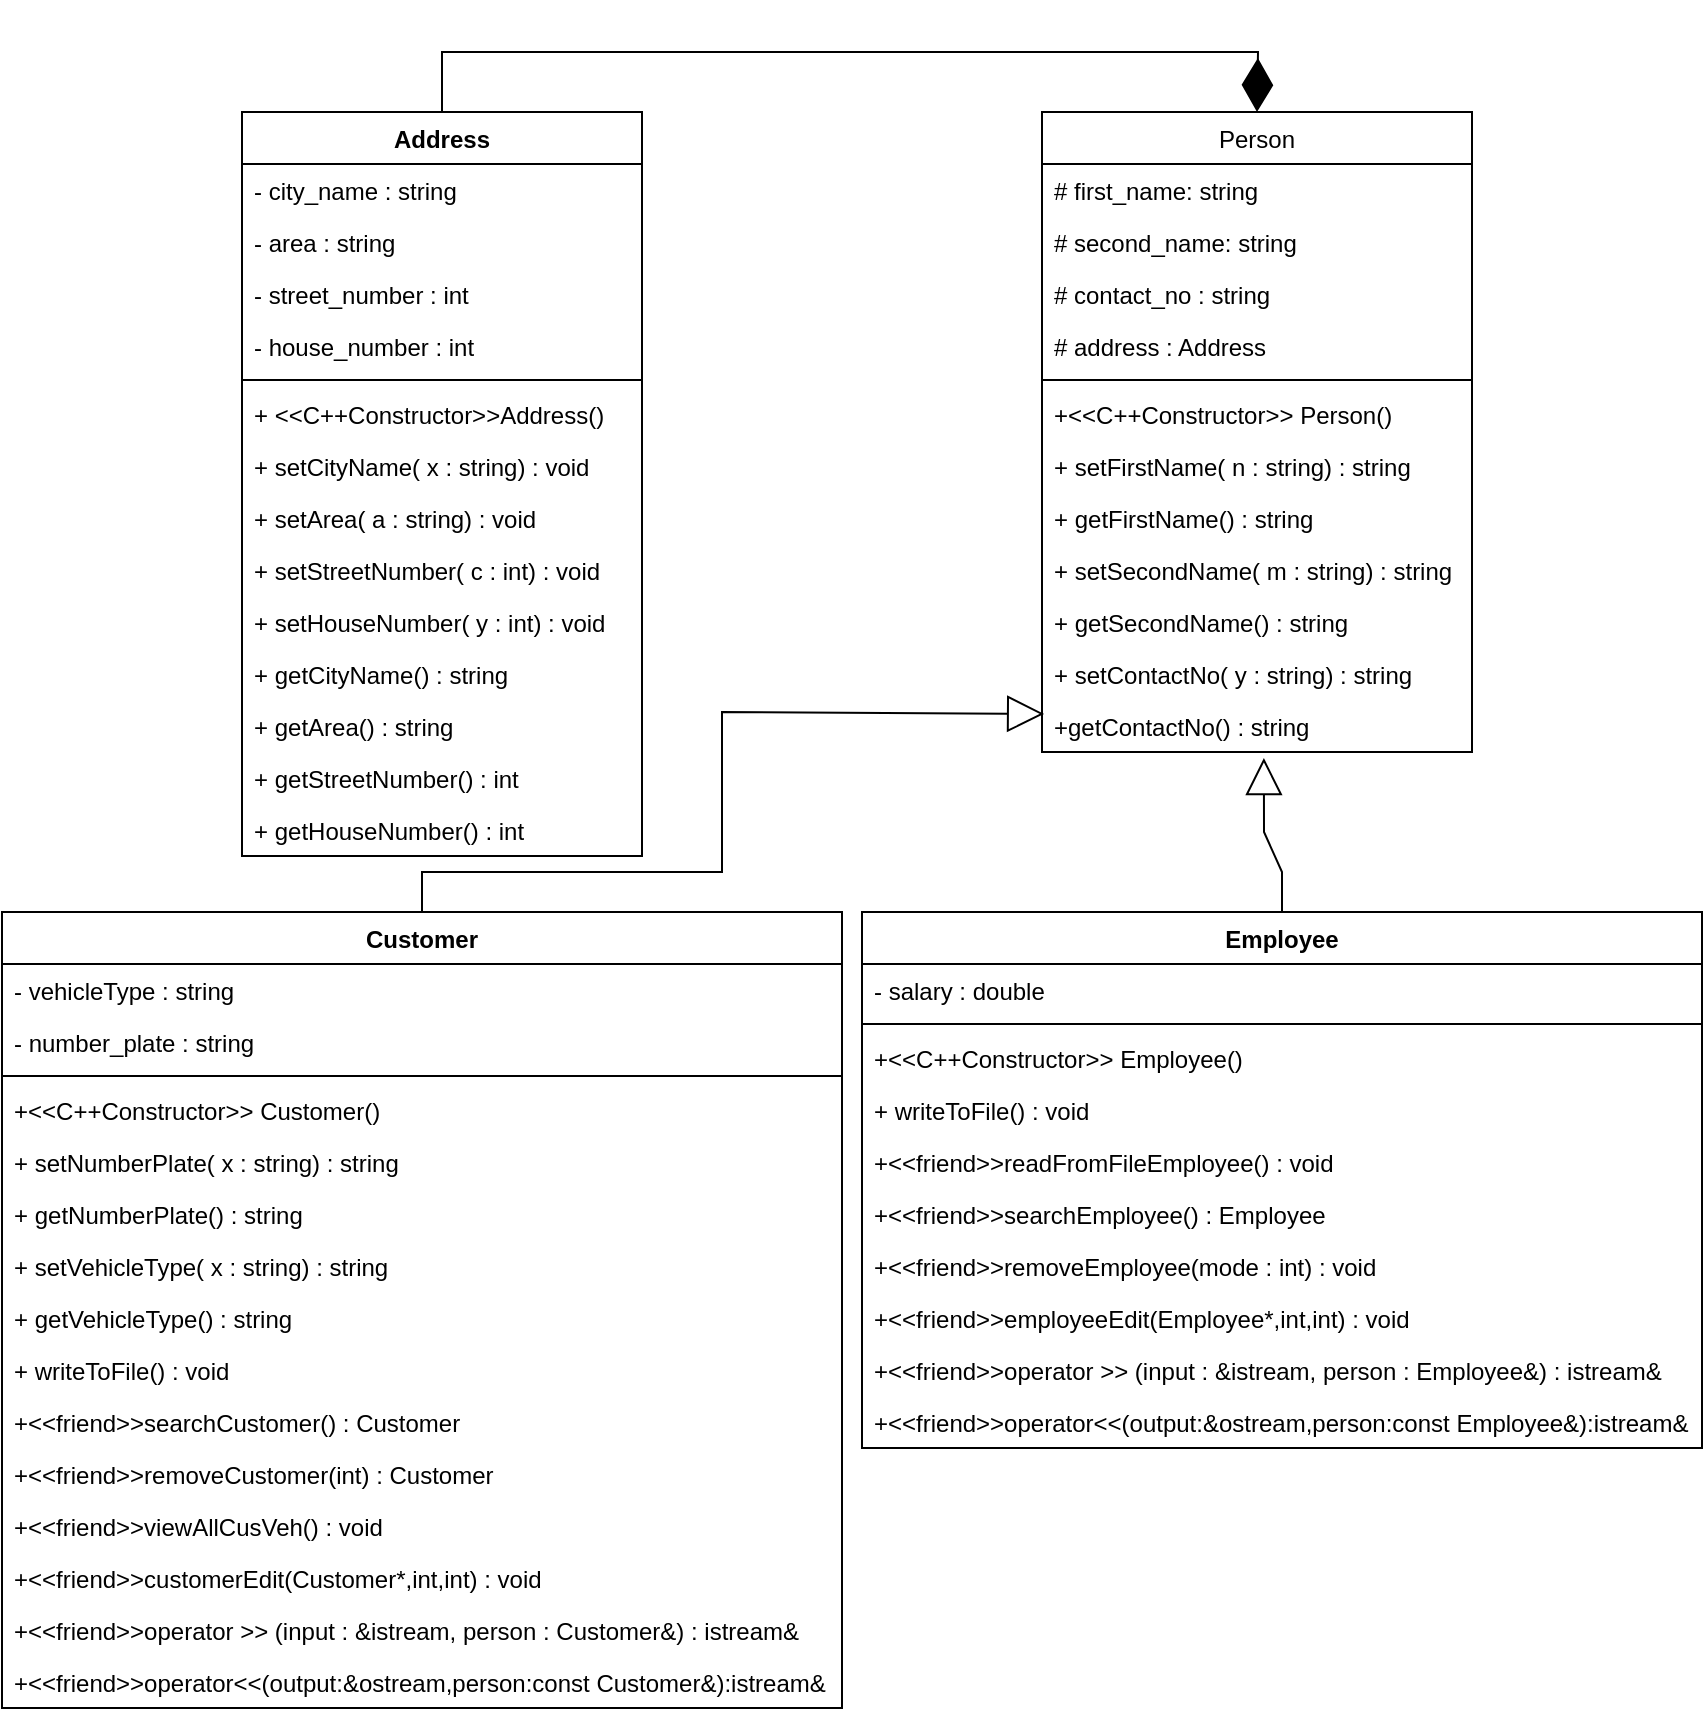 <mxfile version="20.8.23" type="device"><diagram name="Page-1" id="VHlgPHxm2xUgvauGyNl1"><mxGraphModel dx="1120" dy="1556" grid="1" gridSize="10" guides="1" tooltips="1" connect="1" arrows="1" fold="1" page="1" pageScale="1" pageWidth="850" pageHeight="1100" math="0" shadow="0"><root><mxCell id="0"/><mxCell id="1" parent="0"/><mxCell id="Lxy4fgmRPExz8HJ3d__N-5" value="Person" style="swimlane;fontStyle=0;childLayout=stackLayout;horizontal=1;startSize=26;fillColor=none;horizontalStack=0;resizeParent=1;resizeParentMax=0;resizeLast=0;collapsible=1;marginBottom=0;" parent="1" vertex="1"><mxGeometry x="520" y="40" width="215" height="320" as="geometry"/></mxCell><mxCell id="Lxy4fgmRPExz8HJ3d__N-6" value="# first_name: string" style="text;strokeColor=none;fillColor=none;align=left;verticalAlign=top;spacingLeft=4;spacingRight=4;overflow=hidden;rotatable=0;points=[[0,0.5],[1,0.5]];portConstraint=eastwest;" parent="Lxy4fgmRPExz8HJ3d__N-5" vertex="1"><mxGeometry y="26" width="215" height="26" as="geometry"/></mxCell><mxCell id="Lxy4fgmRPExz8HJ3d__N-7" value="# second_name: string" style="text;strokeColor=none;fillColor=none;align=left;verticalAlign=top;spacingLeft=4;spacingRight=4;overflow=hidden;rotatable=0;points=[[0,0.5],[1,0.5]];portConstraint=eastwest;" parent="Lxy4fgmRPExz8HJ3d__N-5" vertex="1"><mxGeometry y="52" width="215" height="26" as="geometry"/></mxCell><mxCell id="Lxy4fgmRPExz8HJ3d__N-8" value="# contact_no : string" style="text;strokeColor=none;fillColor=none;align=left;verticalAlign=top;spacingLeft=4;spacingRight=4;overflow=hidden;rotatable=0;points=[[0,0.5],[1,0.5]];portConstraint=eastwest;" parent="Lxy4fgmRPExz8HJ3d__N-5" vertex="1"><mxGeometry y="78" width="215" height="26" as="geometry"/></mxCell><mxCell id="Lxy4fgmRPExz8HJ3d__N-9" value="# address : Address" style="text;strokeColor=none;fillColor=none;align=left;verticalAlign=top;spacingLeft=4;spacingRight=4;overflow=hidden;rotatable=0;points=[[0,0.5],[1,0.5]];portConstraint=eastwest;" parent="Lxy4fgmRPExz8HJ3d__N-5" vertex="1"><mxGeometry y="104" width="215" height="26" as="geometry"/></mxCell><mxCell id="dQnHLFGkTID_D_1RUkAY-10" value="" style="line;strokeWidth=1;fillColor=none;align=left;verticalAlign=middle;spacingTop=-1;spacingLeft=3;spacingRight=3;rotatable=0;labelPosition=right;points=[];portConstraint=eastwest;strokeColor=inherit;" vertex="1" parent="Lxy4fgmRPExz8HJ3d__N-5"><mxGeometry y="130" width="215" height="8" as="geometry"/></mxCell><mxCell id="dQnHLFGkTID_D_1RUkAY-11" value="+&lt;&lt;C++Constructor&gt;&gt; Person()" style="text;strokeColor=none;fillColor=none;align=left;verticalAlign=top;spacingLeft=4;spacingRight=4;overflow=hidden;rotatable=0;points=[[0,0.5],[1,0.5]];portConstraint=eastwest;" vertex="1" parent="Lxy4fgmRPExz8HJ3d__N-5"><mxGeometry y="138" width="215" height="26" as="geometry"/></mxCell><mxCell id="dQnHLFGkTID_D_1RUkAY-14" value="+ setFirstName( n : string) : string" style="text;strokeColor=none;fillColor=none;align=left;verticalAlign=top;spacingLeft=4;spacingRight=4;overflow=hidden;rotatable=0;points=[[0,0.5],[1,0.5]];portConstraint=eastwest;" vertex="1" parent="Lxy4fgmRPExz8HJ3d__N-5"><mxGeometry y="164" width="215" height="26" as="geometry"/></mxCell><mxCell id="dQnHLFGkTID_D_1RUkAY-12" value="+ getFirstName() : string" style="text;strokeColor=none;fillColor=none;align=left;verticalAlign=top;spacingLeft=4;spacingRight=4;overflow=hidden;rotatable=0;points=[[0,0.5],[1,0.5]];portConstraint=eastwest;" vertex="1" parent="Lxy4fgmRPExz8HJ3d__N-5"><mxGeometry y="190" width="215" height="26" as="geometry"/></mxCell><mxCell id="dQnHLFGkTID_D_1RUkAY-13" value="+ setSecondName( m : string) : string" style="text;strokeColor=none;fillColor=none;align=left;verticalAlign=top;spacingLeft=4;spacingRight=4;overflow=hidden;rotatable=0;points=[[0,0.5],[1,0.5]];portConstraint=eastwest;" vertex="1" parent="Lxy4fgmRPExz8HJ3d__N-5"><mxGeometry y="216" width="215" height="26" as="geometry"/></mxCell><mxCell id="dQnHLFGkTID_D_1RUkAY-15" value="+ getSecondName() : string" style="text;strokeColor=none;fillColor=none;align=left;verticalAlign=top;spacingLeft=4;spacingRight=4;overflow=hidden;rotatable=0;points=[[0,0.5],[1,0.5]];portConstraint=eastwest;" vertex="1" parent="Lxy4fgmRPExz8HJ3d__N-5"><mxGeometry y="242" width="215" height="26" as="geometry"/></mxCell><mxCell id="dQnHLFGkTID_D_1RUkAY-16" value="+ setContactNo( y : string) : string" style="text;strokeColor=none;fillColor=none;align=left;verticalAlign=top;spacingLeft=4;spacingRight=4;overflow=hidden;rotatable=0;points=[[0,0.5],[1,0.5]];portConstraint=eastwest;" vertex="1" parent="Lxy4fgmRPExz8HJ3d__N-5"><mxGeometry y="268" width="215" height="26" as="geometry"/></mxCell><mxCell id="dQnHLFGkTID_D_1RUkAY-17" value="+getContactNo() : string" style="text;strokeColor=none;fillColor=none;align=left;verticalAlign=top;spacingLeft=4;spacingRight=4;overflow=hidden;rotatable=0;points=[[0,0.5],[1,0.5]];portConstraint=eastwest;" vertex="1" parent="Lxy4fgmRPExz8HJ3d__N-5"><mxGeometry y="294" width="215" height="26" as="geometry"/></mxCell><mxCell id="Lxy4fgmRPExz8HJ3d__N-10" value="Customer" style="swimlane;fontStyle=1;align=center;verticalAlign=top;childLayout=stackLayout;horizontal=1;startSize=26;horizontalStack=0;resizeParent=1;resizeParentMax=0;resizeLast=0;collapsible=1;marginBottom=0;" parent="1" vertex="1"><mxGeometry y="440" width="420" height="398" as="geometry"/></mxCell><mxCell id="Lxy4fgmRPExz8HJ3d__N-11" value="- vehicleType : string" style="text;strokeColor=none;fillColor=none;align=left;verticalAlign=top;spacingLeft=4;spacingRight=4;overflow=hidden;rotatable=0;points=[[0,0.5],[1,0.5]];portConstraint=eastwest;" parent="Lxy4fgmRPExz8HJ3d__N-10" vertex="1"><mxGeometry y="26" width="420" height="26" as="geometry"/></mxCell><mxCell id="dQnHLFGkTID_D_1RUkAY-19" value="- number_plate : string" style="text;strokeColor=none;fillColor=none;align=left;verticalAlign=top;spacingLeft=4;spacingRight=4;overflow=hidden;rotatable=0;points=[[0,0.5],[1,0.5]];portConstraint=eastwest;" vertex="1" parent="Lxy4fgmRPExz8HJ3d__N-10"><mxGeometry y="52" width="420" height="26" as="geometry"/></mxCell><mxCell id="Lxy4fgmRPExz8HJ3d__N-12" value="" style="line;strokeWidth=1;fillColor=none;align=left;verticalAlign=middle;spacingTop=-1;spacingLeft=3;spacingRight=3;rotatable=0;labelPosition=right;points=[];portConstraint=eastwest;strokeColor=inherit;" parent="Lxy4fgmRPExz8HJ3d__N-10" vertex="1"><mxGeometry y="78" width="420" height="8" as="geometry"/></mxCell><mxCell id="Lxy4fgmRPExz8HJ3d__N-13" value="+&lt;&lt;C++Constructor&gt;&gt; Customer()" style="text;strokeColor=none;fillColor=none;align=left;verticalAlign=top;spacingLeft=4;spacingRight=4;overflow=hidden;rotatable=0;points=[[0,0.5],[1,0.5]];portConstraint=eastwest;" parent="Lxy4fgmRPExz8HJ3d__N-10" vertex="1"><mxGeometry y="86" width="420" height="26" as="geometry"/></mxCell><mxCell id="dQnHLFGkTID_D_1RUkAY-20" value="+ setNumberPlate( x : string) : string" style="text;strokeColor=none;fillColor=none;align=left;verticalAlign=top;spacingLeft=4;spacingRight=4;overflow=hidden;rotatable=0;points=[[0,0.5],[1,0.5]];portConstraint=eastwest;" vertex="1" parent="Lxy4fgmRPExz8HJ3d__N-10"><mxGeometry y="112" width="420" height="26" as="geometry"/></mxCell><mxCell id="dQnHLFGkTID_D_1RUkAY-21" value="+ getNumberPlate() : string" style="text;strokeColor=none;fillColor=none;align=left;verticalAlign=top;spacingLeft=4;spacingRight=4;overflow=hidden;rotatable=0;points=[[0,0.5],[1,0.5]];portConstraint=eastwest;" vertex="1" parent="Lxy4fgmRPExz8HJ3d__N-10"><mxGeometry y="138" width="420" height="26" as="geometry"/></mxCell><mxCell id="dQnHLFGkTID_D_1RUkAY-22" value="+ setVehicleType( x : string) : string" style="text;strokeColor=none;fillColor=none;align=left;verticalAlign=top;spacingLeft=4;spacingRight=4;overflow=hidden;rotatable=0;points=[[0,0.5],[1,0.5]];portConstraint=eastwest;" vertex="1" parent="Lxy4fgmRPExz8HJ3d__N-10"><mxGeometry y="164" width="420" height="26" as="geometry"/></mxCell><mxCell id="dQnHLFGkTID_D_1RUkAY-23" value="+ getVehicleType() : string" style="text;strokeColor=none;fillColor=none;align=left;verticalAlign=top;spacingLeft=4;spacingRight=4;overflow=hidden;rotatable=0;points=[[0,0.5],[1,0.5]];portConstraint=eastwest;" vertex="1" parent="Lxy4fgmRPExz8HJ3d__N-10"><mxGeometry y="190" width="420" height="26" as="geometry"/></mxCell><mxCell id="dQnHLFGkTID_D_1RUkAY-24" value="+ writeToFile() : void" style="text;strokeColor=none;fillColor=none;align=left;verticalAlign=top;spacingLeft=4;spacingRight=4;overflow=hidden;rotatable=0;points=[[0,0.5],[1,0.5]];portConstraint=eastwest;" vertex="1" parent="Lxy4fgmRPExz8HJ3d__N-10"><mxGeometry y="216" width="420" height="26" as="geometry"/></mxCell><mxCell id="dQnHLFGkTID_D_1RUkAY-25" value="+&lt;&lt;friend&gt;&gt;searchCustomer() : Customer" style="text;strokeColor=none;fillColor=none;align=left;verticalAlign=top;spacingLeft=4;spacingRight=4;overflow=hidden;rotatable=0;points=[[0,0.5],[1,0.5]];portConstraint=eastwest;" vertex="1" parent="Lxy4fgmRPExz8HJ3d__N-10"><mxGeometry y="242" width="420" height="26" as="geometry"/></mxCell><mxCell id="dQnHLFGkTID_D_1RUkAY-26" value="+&lt;&lt;friend&gt;&gt;removeCustomer(int) : Customer" style="text;strokeColor=none;fillColor=none;align=left;verticalAlign=top;spacingLeft=4;spacingRight=4;overflow=hidden;rotatable=0;points=[[0,0.5],[1,0.5]];portConstraint=eastwest;" vertex="1" parent="Lxy4fgmRPExz8HJ3d__N-10"><mxGeometry y="268" width="420" height="26" as="geometry"/></mxCell><mxCell id="dQnHLFGkTID_D_1RUkAY-27" value="+&lt;&lt;friend&gt;&gt;viewAllCusVeh() : void" style="text;strokeColor=none;fillColor=none;align=left;verticalAlign=top;spacingLeft=4;spacingRight=4;overflow=hidden;rotatable=0;points=[[0,0.5],[1,0.5]];portConstraint=eastwest;" vertex="1" parent="Lxy4fgmRPExz8HJ3d__N-10"><mxGeometry y="294" width="420" height="26" as="geometry"/></mxCell><mxCell id="dQnHLFGkTID_D_1RUkAY-29" value="+&lt;&lt;friend&gt;&gt;customerEdit(Customer*,int,int) : void" style="text;strokeColor=none;fillColor=none;align=left;verticalAlign=top;spacingLeft=4;spacingRight=4;overflow=hidden;rotatable=0;points=[[0,0.5],[1,0.5]];portConstraint=eastwest;" vertex="1" parent="Lxy4fgmRPExz8HJ3d__N-10"><mxGeometry y="320" width="420" height="26" as="geometry"/></mxCell><mxCell id="dQnHLFGkTID_D_1RUkAY-30" value="+&lt;&lt;friend&gt;&gt;operator &gt;&gt; (input : &amp;istream, person : Customer&amp;) : istream&amp;" style="text;strokeColor=none;fillColor=none;align=left;verticalAlign=top;spacingLeft=4;spacingRight=4;overflow=hidden;rotatable=0;points=[[0,0.5],[1,0.5]];portConstraint=eastwest;" vertex="1" parent="Lxy4fgmRPExz8HJ3d__N-10"><mxGeometry y="346" width="420" height="26" as="geometry"/></mxCell><mxCell id="dQnHLFGkTID_D_1RUkAY-31" value="+&lt;&lt;friend&gt;&gt;operator&lt;&lt;(output:&amp;ostream,person:const Customer&amp;):istream&amp;" style="text;strokeColor=none;fillColor=none;align=left;verticalAlign=top;spacingLeft=4;spacingRight=4;overflow=hidden;rotatable=0;points=[[0,0.5],[1,0.5]];portConstraint=eastwest;" vertex="1" parent="Lxy4fgmRPExz8HJ3d__N-10"><mxGeometry y="372" width="420" height="26" as="geometry"/></mxCell><mxCell id="Lxy4fgmRPExz8HJ3d__N-18" value="Address" style="swimlane;fontStyle=1;align=center;verticalAlign=top;childLayout=stackLayout;horizontal=1;startSize=26;horizontalStack=0;resizeParent=1;resizeParentMax=0;resizeLast=0;collapsible=1;marginBottom=0;" parent="1" vertex="1"><mxGeometry x="120" y="40" width="200" height="372" as="geometry"/></mxCell><mxCell id="Lxy4fgmRPExz8HJ3d__N-19" value="- city_name : string" style="text;strokeColor=none;fillColor=none;align=left;verticalAlign=top;spacingLeft=4;spacingRight=4;overflow=hidden;rotatable=0;points=[[0,0.5],[1,0.5]];portConstraint=eastwest;" parent="Lxy4fgmRPExz8HJ3d__N-18" vertex="1"><mxGeometry y="26" width="200" height="26" as="geometry"/></mxCell><mxCell id="Lxy4fgmRPExz8HJ3d__N-23" value="- area : string" style="text;strokeColor=none;fillColor=none;align=left;verticalAlign=top;spacingLeft=4;spacingRight=4;overflow=hidden;rotatable=0;points=[[0,0.5],[1,0.5]];portConstraint=eastwest;" parent="Lxy4fgmRPExz8HJ3d__N-18" vertex="1"><mxGeometry y="52" width="200" height="26" as="geometry"/></mxCell><mxCell id="Lxy4fgmRPExz8HJ3d__N-24" value="- street_number : int&#10;" style="text;strokeColor=none;fillColor=none;align=left;verticalAlign=top;spacingLeft=4;spacingRight=4;overflow=hidden;rotatable=0;points=[[0,0.5],[1,0.5]];portConstraint=eastwest;" parent="Lxy4fgmRPExz8HJ3d__N-18" vertex="1"><mxGeometry y="78" width="200" height="26" as="geometry"/></mxCell><mxCell id="Lxy4fgmRPExz8HJ3d__N-25" value="- house_number : int&#10;" style="text;strokeColor=none;fillColor=none;align=left;verticalAlign=top;spacingLeft=4;spacingRight=4;overflow=hidden;rotatable=0;points=[[0,0.5],[1,0.5]];portConstraint=eastwest;" parent="Lxy4fgmRPExz8HJ3d__N-18" vertex="1"><mxGeometry y="104" width="200" height="26" as="geometry"/></mxCell><mxCell id="Lxy4fgmRPExz8HJ3d__N-20" value="" style="line;strokeWidth=1;fillColor=none;align=left;verticalAlign=middle;spacingTop=-1;spacingLeft=3;spacingRight=3;rotatable=0;labelPosition=right;points=[];portConstraint=eastwest;strokeColor=inherit;" parent="Lxy4fgmRPExz8HJ3d__N-18" vertex="1"><mxGeometry y="130" width="200" height="8" as="geometry"/></mxCell><mxCell id="Lxy4fgmRPExz8HJ3d__N-21" value="+ &lt;&lt;C++Constructor&gt;&gt;Address()" style="text;strokeColor=none;fillColor=none;align=left;verticalAlign=top;spacingLeft=4;spacingRight=4;overflow=hidden;rotatable=0;points=[[0,0.5],[1,0.5]];portConstraint=eastwest;" parent="Lxy4fgmRPExz8HJ3d__N-18" vertex="1"><mxGeometry y="138" width="200" height="26" as="geometry"/></mxCell><mxCell id="dQnHLFGkTID_D_1RUkAY-2" value="+ setCityName( x : string) : void" style="text;strokeColor=none;fillColor=none;align=left;verticalAlign=top;spacingLeft=4;spacingRight=4;overflow=hidden;rotatable=0;points=[[0,0.5],[1,0.5]];portConstraint=eastwest;" vertex="1" parent="Lxy4fgmRPExz8HJ3d__N-18"><mxGeometry y="164" width="200" height="26" as="geometry"/></mxCell><mxCell id="dQnHLFGkTID_D_1RUkAY-3" value="+ setArea( a : string) : void" style="text;strokeColor=none;fillColor=none;align=left;verticalAlign=top;spacingLeft=4;spacingRight=4;overflow=hidden;rotatable=0;points=[[0,0.5],[1,0.5]];portConstraint=eastwest;" vertex="1" parent="Lxy4fgmRPExz8HJ3d__N-18"><mxGeometry y="190" width="200" height="26" as="geometry"/></mxCell><mxCell id="dQnHLFGkTID_D_1RUkAY-4" value="+ setStreetNumber( c : int) : void" style="text;strokeColor=none;fillColor=none;align=left;verticalAlign=top;spacingLeft=4;spacingRight=4;overflow=hidden;rotatable=0;points=[[0,0.5],[1,0.5]];portConstraint=eastwest;" vertex="1" parent="Lxy4fgmRPExz8HJ3d__N-18"><mxGeometry y="216" width="200" height="26" as="geometry"/></mxCell><mxCell id="dQnHLFGkTID_D_1RUkAY-5" value="+ setHouseNumber( y : int) : void" style="text;strokeColor=none;fillColor=none;align=left;verticalAlign=top;spacingLeft=4;spacingRight=4;overflow=hidden;rotatable=0;points=[[0,0.5],[1,0.5]];portConstraint=eastwest;" vertex="1" parent="Lxy4fgmRPExz8HJ3d__N-18"><mxGeometry y="242" width="200" height="26" as="geometry"/></mxCell><mxCell id="dQnHLFGkTID_D_1RUkAY-6" value="+ getCityName() : string" style="text;strokeColor=none;fillColor=none;align=left;verticalAlign=top;spacingLeft=4;spacingRight=4;overflow=hidden;rotatable=0;points=[[0,0.5],[1,0.5]];portConstraint=eastwest;" vertex="1" parent="Lxy4fgmRPExz8HJ3d__N-18"><mxGeometry y="268" width="200" height="26" as="geometry"/></mxCell><mxCell id="dQnHLFGkTID_D_1RUkAY-7" value="+ getArea() : string" style="text;strokeColor=none;fillColor=none;align=left;verticalAlign=top;spacingLeft=4;spacingRight=4;overflow=hidden;rotatable=0;points=[[0,0.5],[1,0.5]];portConstraint=eastwest;" vertex="1" parent="Lxy4fgmRPExz8HJ3d__N-18"><mxGeometry y="294" width="200" height="26" as="geometry"/></mxCell><mxCell id="dQnHLFGkTID_D_1RUkAY-8" value="+ getStreetNumber() : int" style="text;strokeColor=none;fillColor=none;align=left;verticalAlign=top;spacingLeft=4;spacingRight=4;overflow=hidden;rotatable=0;points=[[0,0.5],[1,0.5]];portConstraint=eastwest;" vertex="1" parent="Lxy4fgmRPExz8HJ3d__N-18"><mxGeometry y="320" width="200" height="26" as="geometry"/></mxCell><mxCell id="dQnHLFGkTID_D_1RUkAY-9" value="+ getHouseNumber() : int" style="text;strokeColor=none;fillColor=none;align=left;verticalAlign=top;spacingLeft=4;spacingRight=4;overflow=hidden;rotatable=0;points=[[0,0.5],[1,0.5]];portConstraint=eastwest;" vertex="1" parent="Lxy4fgmRPExz8HJ3d__N-18"><mxGeometry y="346" width="200" height="26" as="geometry"/></mxCell><mxCell id="dQnHLFGkTID_D_1RUkAY-18" value="" style="endArrow=diamondThin;endFill=1;endSize=24;html=1;rounded=0;exitX=0.5;exitY=0;exitDx=0;exitDy=0;entryX=0.5;entryY=0;entryDx=0;entryDy=0;" edge="1" parent="1" source="Lxy4fgmRPExz8HJ3d__N-18" target="Lxy4fgmRPExz8HJ3d__N-5"><mxGeometry width="160" relative="1" as="geometry"><mxPoint x="290" y="420" as="sourcePoint"/><mxPoint x="450" y="420" as="targetPoint"/><Array as="points"><mxPoint x="220" y="10"/><mxPoint x="628" y="10"/></Array></mxGeometry></mxCell><mxCell id="dQnHLFGkTID_D_1RUkAY-32" value="Employee" style="swimlane;fontStyle=1;align=center;verticalAlign=top;childLayout=stackLayout;horizontal=1;startSize=26;horizontalStack=0;resizeParent=1;resizeParentMax=0;resizeLast=0;collapsible=1;marginBottom=0;" vertex="1" parent="1"><mxGeometry x="430" y="440" width="420" height="268" as="geometry"/></mxCell><mxCell id="dQnHLFGkTID_D_1RUkAY-33" value="- salary : double" style="text;strokeColor=none;fillColor=none;align=left;verticalAlign=top;spacingLeft=4;spacingRight=4;overflow=hidden;rotatable=0;points=[[0,0.5],[1,0.5]];portConstraint=eastwest;" vertex="1" parent="dQnHLFGkTID_D_1RUkAY-32"><mxGeometry y="26" width="420" height="26" as="geometry"/></mxCell><mxCell id="dQnHLFGkTID_D_1RUkAY-34" value="" style="line;strokeWidth=1;fillColor=none;align=left;verticalAlign=middle;spacingTop=-1;spacingLeft=3;spacingRight=3;rotatable=0;labelPosition=right;points=[];portConstraint=eastwest;strokeColor=inherit;" vertex="1" parent="dQnHLFGkTID_D_1RUkAY-32"><mxGeometry y="52" width="420" height="8" as="geometry"/></mxCell><mxCell id="dQnHLFGkTID_D_1RUkAY-35" value="+&lt;&lt;C++Constructor&gt;&gt; Employee()" style="text;strokeColor=none;fillColor=none;align=left;verticalAlign=top;spacingLeft=4;spacingRight=4;overflow=hidden;rotatable=0;points=[[0,0.5],[1,0.5]];portConstraint=eastwest;" vertex="1" parent="dQnHLFGkTID_D_1RUkAY-32"><mxGeometry y="60" width="420" height="26" as="geometry"/></mxCell><mxCell id="dQnHLFGkTID_D_1RUkAY-36" value="+ writeToFile() : void" style="text;strokeColor=none;fillColor=none;align=left;verticalAlign=top;spacingLeft=4;spacingRight=4;overflow=hidden;rotatable=0;points=[[0,0.5],[1,0.5]];portConstraint=eastwest;" vertex="1" parent="dQnHLFGkTID_D_1RUkAY-32"><mxGeometry y="86" width="420" height="26" as="geometry"/></mxCell><mxCell id="dQnHLFGkTID_D_1RUkAY-37" value="+&lt;&lt;friend&gt;&gt;readFromFileEmployee() : void" style="text;strokeColor=none;fillColor=none;align=left;verticalAlign=top;spacingLeft=4;spacingRight=4;overflow=hidden;rotatable=0;points=[[0,0.5],[1,0.5]];portConstraint=eastwest;" vertex="1" parent="dQnHLFGkTID_D_1RUkAY-32"><mxGeometry y="112" width="420" height="26" as="geometry"/></mxCell><mxCell id="dQnHLFGkTID_D_1RUkAY-38" value="+&lt;&lt;friend&gt;&gt;searchEmployee() : Employee" style="text;strokeColor=none;fillColor=none;align=left;verticalAlign=top;spacingLeft=4;spacingRight=4;overflow=hidden;rotatable=0;points=[[0,0.5],[1,0.5]];portConstraint=eastwest;" vertex="1" parent="dQnHLFGkTID_D_1RUkAY-32"><mxGeometry y="138" width="420" height="26" as="geometry"/></mxCell><mxCell id="dQnHLFGkTID_D_1RUkAY-39" value="+&lt;&lt;friend&gt;&gt;removeEmployee(mode : int) : void" style="text;strokeColor=none;fillColor=none;align=left;verticalAlign=top;spacingLeft=4;spacingRight=4;overflow=hidden;rotatable=0;points=[[0,0.5],[1,0.5]];portConstraint=eastwest;" vertex="1" parent="dQnHLFGkTID_D_1RUkAY-32"><mxGeometry y="164" width="420" height="26" as="geometry"/></mxCell><mxCell id="dQnHLFGkTID_D_1RUkAY-40" value="+&lt;&lt;friend&gt;&gt;employeeEdit(Employee*,int,int) : void" style="text;strokeColor=none;fillColor=none;align=left;verticalAlign=top;spacingLeft=4;spacingRight=4;overflow=hidden;rotatable=0;points=[[0,0.5],[1,0.5]];portConstraint=eastwest;" vertex="1" parent="dQnHLFGkTID_D_1RUkAY-32"><mxGeometry y="190" width="420" height="26" as="geometry"/></mxCell><mxCell id="dQnHLFGkTID_D_1RUkAY-41" value="+&lt;&lt;friend&gt;&gt;operator &gt;&gt; (input : &amp;istream, person : Employee&amp;) : istream&amp;" style="text;strokeColor=none;fillColor=none;align=left;verticalAlign=top;spacingLeft=4;spacingRight=4;overflow=hidden;rotatable=0;points=[[0,0.5],[1,0.5]];portConstraint=eastwest;" vertex="1" parent="dQnHLFGkTID_D_1RUkAY-32"><mxGeometry y="216" width="420" height="26" as="geometry"/></mxCell><mxCell id="dQnHLFGkTID_D_1RUkAY-42" value="+&lt;&lt;friend&gt;&gt;operator&lt;&lt;(output:&amp;ostream,person:const Employee&amp;):istream&amp;" style="text;strokeColor=none;fillColor=none;align=left;verticalAlign=top;spacingLeft=4;spacingRight=4;overflow=hidden;rotatable=0;points=[[0,0.5],[1,0.5]];portConstraint=eastwest;" vertex="1" parent="dQnHLFGkTID_D_1RUkAY-32"><mxGeometry y="242" width="420" height="26" as="geometry"/></mxCell><mxCell id="dQnHLFGkTID_D_1RUkAY-43" value="" style="endArrow=block;endSize=16;endFill=0;html=1;rounded=0;exitX=0.5;exitY=0;exitDx=0;exitDy=0;entryX=0.005;entryY=0.269;entryDx=0;entryDy=0;entryPerimeter=0;" edge="1" parent="1" source="Lxy4fgmRPExz8HJ3d__N-10" target="dQnHLFGkTID_D_1RUkAY-17"><mxGeometry width="160" relative="1" as="geometry"><mxPoint x="340" y="340" as="sourcePoint"/><mxPoint x="500" y="340" as="targetPoint"/><Array as="points"><mxPoint x="210" y="420"/><mxPoint x="360" y="420"/><mxPoint x="360" y="340"/></Array></mxGeometry></mxCell><mxCell id="dQnHLFGkTID_D_1RUkAY-44" value="" style="endArrow=block;endSize=16;endFill=0;html=1;rounded=0;exitX=0.5;exitY=0;exitDx=0;exitDy=0;entryX=0.516;entryY=1.115;entryDx=0;entryDy=0;entryPerimeter=0;" edge="1" parent="1" source="dQnHLFGkTID_D_1RUkAY-32" target="dQnHLFGkTID_D_1RUkAY-17"><mxGeometry width="160" relative="1" as="geometry"><mxPoint x="220" y="450" as="sourcePoint"/><mxPoint x="531" y="351" as="targetPoint"/><Array as="points"><mxPoint x="640" y="420"/><mxPoint x="631" y="400"/></Array></mxGeometry></mxCell></root></mxGraphModel></diagram></mxfile>